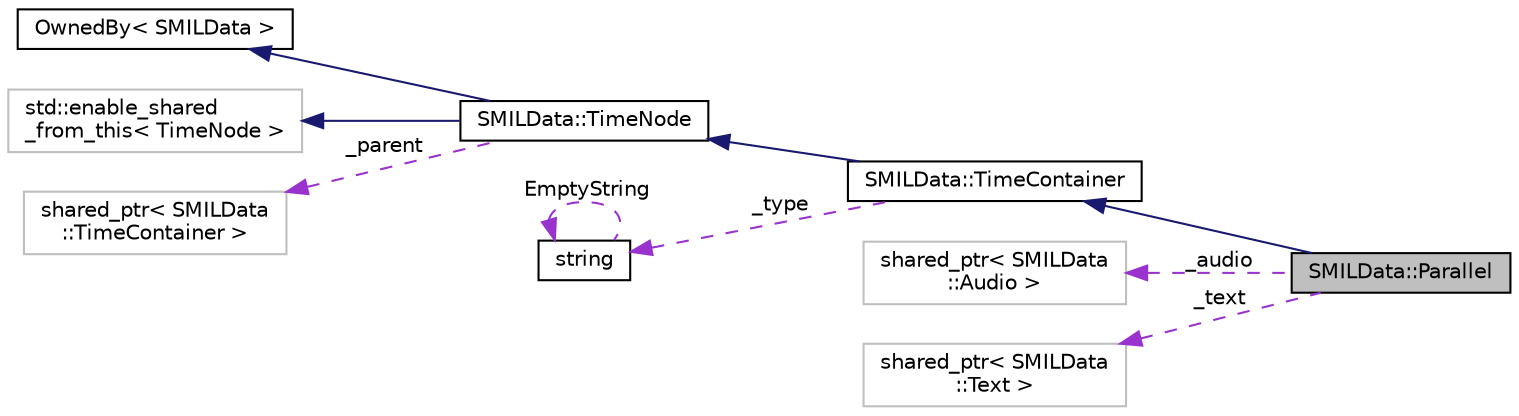 digraph "SMILData::Parallel"
{
  edge [fontname="Helvetica",fontsize="10",labelfontname="Helvetica",labelfontsize="10"];
  node [fontname="Helvetica",fontsize="10",shape=record];
  rankdir="LR";
  Node1 [label="SMILData::Parallel",height=0.2,width=0.4,color="black", fillcolor="grey75", style="filled" fontcolor="black"];
  Node2 -> Node1 [dir="back",color="midnightblue",fontsize="10",style="solid",fontname="Helvetica"];
  Node2 [label="SMILData::TimeContainer",height=0.2,width=0.4,color="black", fillcolor="white", style="filled",URL="$class_s_m_i_l_data_1_1_time_container.xhtml"];
  Node3 -> Node2 [dir="back",color="midnightblue",fontsize="10",style="solid",fontname="Helvetica"];
  Node3 [label="SMILData::TimeNode",height=0.2,width=0.4,color="black", fillcolor="white", style="filled",URL="$class_s_m_i_l_data_1_1_time_node.xhtml"];
  Node4 -> Node3 [dir="back",color="midnightblue",fontsize="10",style="solid",fontname="Helvetica"];
  Node4 [label="OwnedBy\< SMILData \>",height=0.2,width=0.4,color="black", fillcolor="white", style="filled",URL="$class_owned_by.xhtml"];
  Node5 -> Node3 [dir="back",color="midnightblue",fontsize="10",style="solid",fontname="Helvetica"];
  Node5 [label="std::enable_shared\l_from_this\< TimeNode \>",height=0.2,width=0.4,color="grey75", fillcolor="white", style="filled"];
  Node6 -> Node3 [dir="back",color="darkorchid3",fontsize="10",style="dashed",label=" _parent" ,fontname="Helvetica"];
  Node6 [label="shared_ptr\< SMILData\l::TimeContainer \>",height=0.2,width=0.4,color="grey75", fillcolor="white", style="filled"];
  Node7 -> Node2 [dir="back",color="darkorchid3",fontsize="10",style="dashed",label=" _type" ,fontname="Helvetica"];
  Node7 [label="string",height=0.2,width=0.4,color="black", fillcolor="white", style="filled",URL="$classstring.xhtml"];
  Node7 -> Node7 [dir="back",color="darkorchid3",fontsize="10",style="dashed",label=" EmptyString" ,fontname="Helvetica"];
  Node8 -> Node1 [dir="back",color="darkorchid3",fontsize="10",style="dashed",label=" _audio" ,fontname="Helvetica"];
  Node8 [label="shared_ptr\< SMILData\l::Audio \>",height=0.2,width=0.4,color="grey75", fillcolor="white", style="filled"];
  Node9 -> Node1 [dir="back",color="darkorchid3",fontsize="10",style="dashed",label=" _text" ,fontname="Helvetica"];
  Node9 [label="shared_ptr\< SMILData\l::Text \>",height=0.2,width=0.4,color="grey75", fillcolor="white", style="filled"];
}
